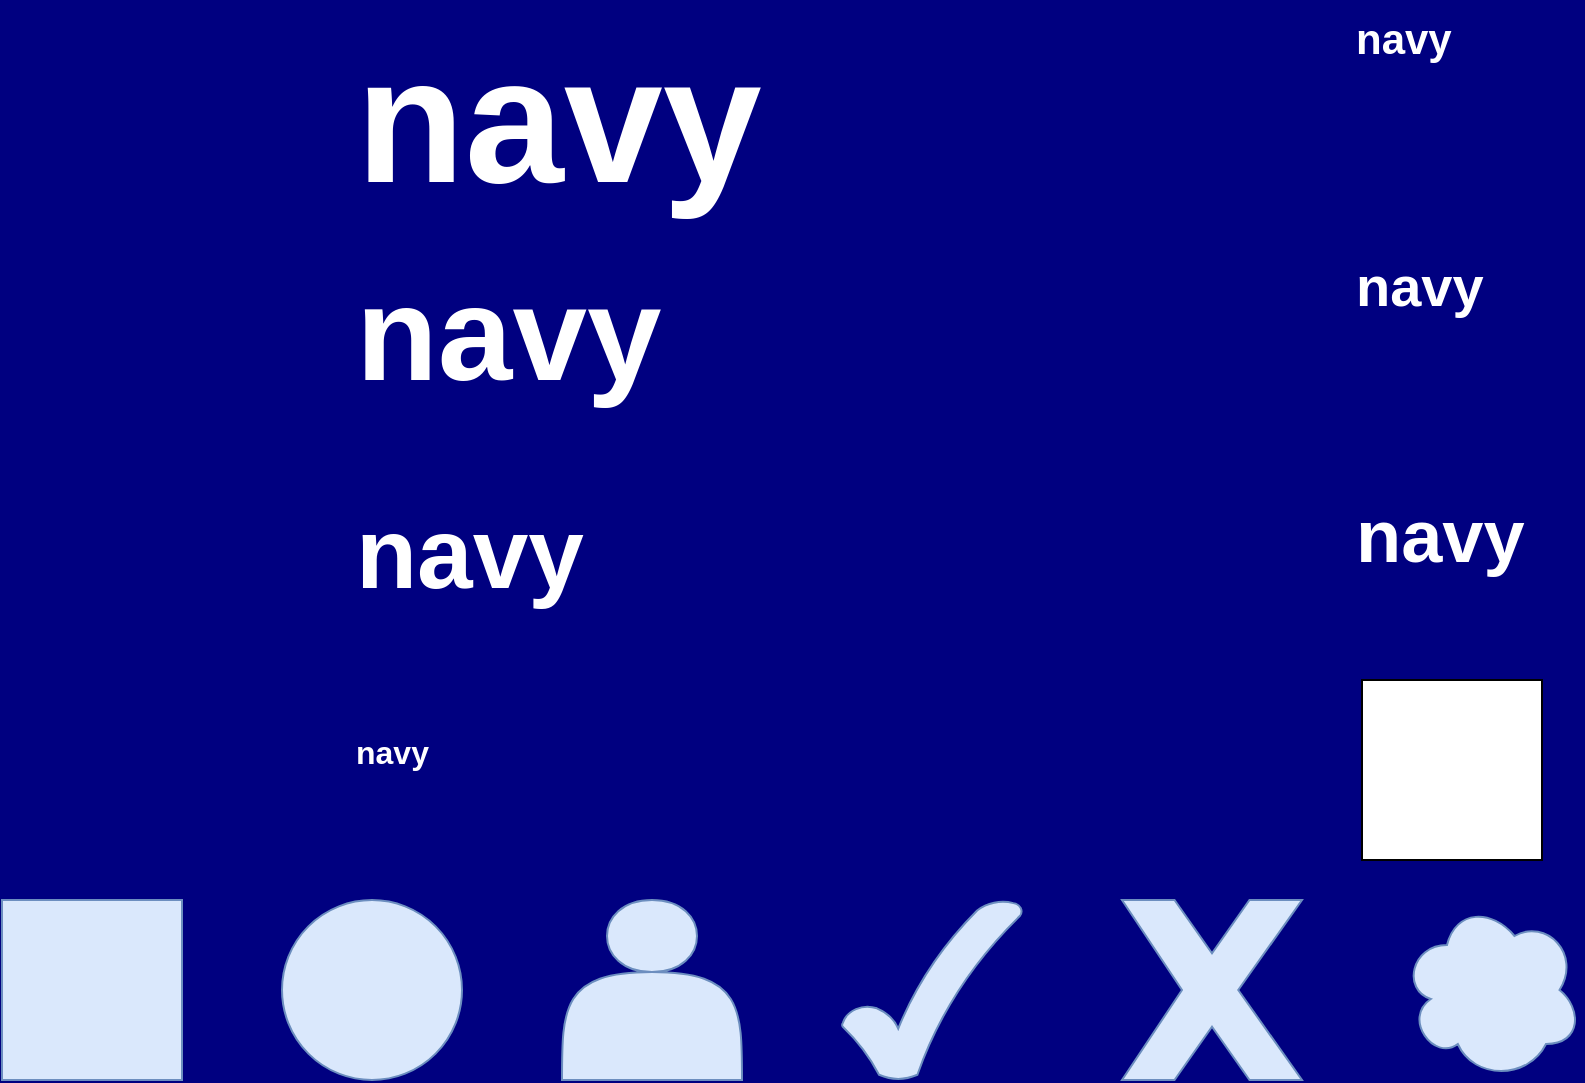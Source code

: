 <mxfile>
  <diagram id="89P" name="navy">
    <mxGraphModel dx="0" dy="0" background="#000080" grid="0" gridSize="10" guides="1" tooltips="1" connect="1" arrows="1" fold="1" page="1" pageScale="1" pageWidth="1169" pageHeight="827" math="0" shadow="0">
      <root>
        <mxCell id="page_root_89P" parent="89P"/>
        <mxCell id="node_root_89P" parent="page_root_89P"/>
        <mxCell id="89P-2" value="navy" style="whiteSpace=wrap;html=1;fontColor=#FFFFFF;text;fontSize=89;fontStyle=1;fillColor=none" vertex="1" parent="node_root_89P">
          <mxGeometry x="200" y="35" width="100" height="50" as="geometry"/>
        </mxCell>
        <mxCell id="89P-3" value="navy" style="whiteSpace=wrap;html=1;fontColor=#FFFFFF;text;fontSize=21;fontStyle=1;fillColor=none" vertex="1" parent="node_root_89P">
          <mxGeometry x="700" y="35" width="100" height="50" as="geometry"/>
        </mxCell>
        <mxCell id="89P-4" value="navy" style="whiteSpace=wrap;html=1;fontColor=#FFFFFF;text;fontSize=67;fontStyle=1;fillColor=none" vertex="1" parent="node_root_89P">
          <mxGeometry x="200" y="155" width="100" height="50" as="geometry"/>
        </mxCell>
        <mxCell id="89P-5" value="navy" style="whiteSpace=wrap;html=1;fontColor=#FFFFFF;text;fontSize=28;fontStyle=1;fillColor=none" vertex="1" parent="node_root_89P">
          <mxGeometry x="700" y="155" width="100" height="50" as="geometry"/>
        </mxCell>
        <mxCell id="89P-6" value="navy" style="whiteSpace=wrap;html=1;fontColor=#FFFFFF;text;fontSize=50;fontStyle=1;fillColor=none" vertex="1" parent="node_root_89P">
          <mxGeometry x="200" y="275" width="100" height="50" as="geometry"/>
        </mxCell>
        <mxCell id="89P-7" value="navy" style="whiteSpace=wrap;html=1;fontColor=#FFFFFF;text;fontSize=37;fontStyle=1;fillColor=none" vertex="1" parent="node_root_89P">
          <mxGeometry x="700" y="275" width="100" height="50" as="geometry"/>
        </mxCell>
        <mxCell id="89P-8" value="navy" style="whiteSpace=wrap;html=1;fontColor=#FFFFFF;text;fontSize=16;fontStyle=1;fillColor=none" vertex="1" parent="node_root_89P">
          <mxGeometry x="200" y="395" width="100" height="50" as="geometry"/>
        </mxCell>
        <mxCell id="89P-9" value="" style="whiteSpace=wrap;html=1;fillColor=#ffffff;strokeColor=#000000;fontColor=#000000" vertex="1" parent="node_root_89P">
          <mxGeometry x="705" y="375" width="90" height="90" as="geometry"/>
        </mxCell>
        <mxCell id="89P-11" value="" style="whiteSpace=wrap;html=1;fillColor=#dae8fc;strokeColor=#6c8ebf;fontColor=#333333" vertex="1" parent="node_root_89P">
          <mxGeometry x="25" y="485" width="90" height="90" as="geometry"/>
        </mxCell>
        <mxCell id="89P-12" value="" style="whiteSpace=wrap;html=1;fillColor=#dae8fc;strokeColor=#6c8ebf;fontColor=#333333;ellipse" vertex="1" parent="node_root_89P">
          <mxGeometry x="165" y="485" width="90" height="90" as="geometry"/>
        </mxCell>
        <mxCell id="89P-13" value="" style="whiteSpace=wrap;html=1;fillColor=#dae8fc;strokeColor=#6c8ebf;fontColor=#333333;shape=actor" vertex="1" parent="node_root_89P">
          <mxGeometry x="305" y="485" width="90" height="90" as="geometry"/>
        </mxCell>
        <mxCell id="89P-14" value="" style="whiteSpace=wrap;html=1;fillColor=#dae8fc;strokeColor=#6c8ebf;fontColor=#333333;verticalLabelPosition=bottom;verticalAlign=top;shape=mxgraph.basic.tick" vertex="1" parent="node_root_89P">
          <mxGeometry x="445" y="485" width="90" height="90" as="geometry"/>
        </mxCell>
        <mxCell id="89P-15" value="" style="whiteSpace=wrap;html=1;fillColor=#dae8fc;strokeColor=#6c8ebf;fontColor=#333333;verticalLabelPosition=bottom;verticalAlign=top;shape=mxgraph.basic.x" vertex="1" parent="node_root_89P">
          <mxGeometry x="585" y="485" width="90" height="90" as="geometry"/>
        </mxCell>
        <mxCell id="89P-16" value="" style="whiteSpace=wrap;html=1;fillColor=#dae8fc;strokeColor=#6c8ebf;fontColor=#333333;shape=cloud" vertex="1" parent="node_root_89P">
          <mxGeometry x="725" y="485" width="90" height="90" as="geometry"/>
        </mxCell>
      </root>
    </mxGraphModel>
  </diagram>
  <diagram id="mal" name="dark_blue">
    <mxGraphModel dx="0" dy="0" background="#00008B" grid="0" gridSize="10" guides="1" tooltips="1" connect="1" arrows="1" fold="1" page="1" pageScale="1" pageWidth="1169" pageHeight="827" math="0" shadow="0">
      <root>
        <mxCell id="page_root_mal" parent="mal"/>
        <mxCell id="node_root_mal" parent="page_root_mal"/>
        <mxCell id="mal-2" value="dark_blue" style="whiteSpace=wrap;html=1;fontColor=#FFFFFF;text;fontSize=89;fontStyle=1;fillColor=none" vertex="1" parent="node_root_mal">
          <mxGeometry x="200" y="35" width="100" height="50" as="geometry"/>
        </mxCell>
        <mxCell id="mal-3" value="dark_blue" style="whiteSpace=wrap;html=1;fontColor=#FFFFFF;text;fontSize=21;fontStyle=1;fillColor=none" vertex="1" parent="node_root_mal">
          <mxGeometry x="700" y="35" width="100" height="50" as="geometry"/>
        </mxCell>
        <mxCell id="mal-4" value="dark_blue" style="whiteSpace=wrap;html=1;fontColor=#FFFFFF;text;fontSize=67;fontStyle=1;fillColor=none" vertex="1" parent="node_root_mal">
          <mxGeometry x="200" y="155" width="100" height="50" as="geometry"/>
        </mxCell>
        <mxCell id="mal-5" value="dark_blue" style="whiteSpace=wrap;html=1;fontColor=#FFFFFF;text;fontSize=28;fontStyle=1;fillColor=none" vertex="1" parent="node_root_mal">
          <mxGeometry x="700" y="155" width="100" height="50" as="geometry"/>
        </mxCell>
        <mxCell id="mal-6" value="dark_blue" style="whiteSpace=wrap;html=1;fontColor=#FFFFFF;text;fontSize=50;fontStyle=1;fillColor=none" vertex="1" parent="node_root_mal">
          <mxGeometry x="200" y="275" width="100" height="50" as="geometry"/>
        </mxCell>
        <mxCell id="mal-7" value="dark_blue" style="whiteSpace=wrap;html=1;fontColor=#FFFFFF;text;fontSize=37;fontStyle=1;fillColor=none" vertex="1" parent="node_root_mal">
          <mxGeometry x="700" y="275" width="100" height="50" as="geometry"/>
        </mxCell>
        <mxCell id="mal-8" value="dark_blue" style="whiteSpace=wrap;html=1;fontColor=#FFFFFF;text;fontSize=16;fontStyle=1;fillColor=none" vertex="1" parent="node_root_mal">
          <mxGeometry x="200" y="395" width="100" height="50" as="geometry"/>
        </mxCell>
        <mxCell id="mal-9" value="" style="whiteSpace=wrap;html=1;fillColor=#ffffff;strokeColor=#000000;fontColor=#000000" vertex="1" parent="node_root_mal">
          <mxGeometry x="705" y="375" width="90" height="90" as="geometry"/>
        </mxCell>
        <mxCell id="mal-11" value="" style="whiteSpace=wrap;html=1;fillColor=#dae8fc;strokeColor=#6c8ebf;fontColor=#333333" vertex="1" parent="node_root_mal">
          <mxGeometry x="25" y="485" width="90" height="90" as="geometry"/>
        </mxCell>
        <mxCell id="mal-12" value="" style="whiteSpace=wrap;html=1;fillColor=#dae8fc;strokeColor=#6c8ebf;fontColor=#333333;ellipse" vertex="1" parent="node_root_mal">
          <mxGeometry x="165" y="485" width="90" height="90" as="geometry"/>
        </mxCell>
        <mxCell id="mal-13" value="" style="whiteSpace=wrap;html=1;fillColor=#dae8fc;strokeColor=#6c8ebf;fontColor=#333333;shape=actor" vertex="1" parent="node_root_mal">
          <mxGeometry x="305" y="485" width="90" height="90" as="geometry"/>
        </mxCell>
        <mxCell id="mal-14" value="" style="whiteSpace=wrap;html=1;fillColor=#dae8fc;strokeColor=#6c8ebf;fontColor=#333333;verticalLabelPosition=bottom;verticalAlign=top;shape=mxgraph.basic.tick" vertex="1" parent="node_root_mal">
          <mxGeometry x="445" y="485" width="90" height="90" as="geometry"/>
        </mxCell>
        <mxCell id="mal-15" value="" style="whiteSpace=wrap;html=1;fillColor=#dae8fc;strokeColor=#6c8ebf;fontColor=#333333;verticalLabelPosition=bottom;verticalAlign=top;shape=mxgraph.basic.x" vertex="1" parent="node_root_mal">
          <mxGeometry x="585" y="485" width="90" height="90" as="geometry"/>
        </mxCell>
        <mxCell id="mal-16" value="" style="whiteSpace=wrap;html=1;fillColor=#dae8fc;strokeColor=#6c8ebf;fontColor=#333333;shape=cloud" vertex="1" parent="node_root_mal">
          <mxGeometry x="725" y="485" width="90" height="90" as="geometry"/>
        </mxCell>
      </root>
    </mxGraphModel>
  </diagram>
  <diagram id="87w" name="medium_blue">
    <mxGraphModel dx="0" dy="0" background="#0000CD" grid="0" gridSize="10" guides="1" tooltips="1" connect="1" arrows="1" fold="1" page="1" pageScale="1" pageWidth="1169" pageHeight="827" math="0" shadow="0">
      <root>
        <mxCell id="page_root_87w" parent="87w"/>
        <mxCell id="node_root_87w" parent="page_root_87w"/>
        <mxCell id="87w-2" value="medium_blue" style="whiteSpace=wrap;html=1;fontColor=#FFFFFF;text;fontSize=89;fontStyle=1;fillColor=none" vertex="1" parent="node_root_87w">
          <mxGeometry x="200" y="35" width="100" height="50" as="geometry"/>
        </mxCell>
        <mxCell id="87w-3" value="medium_blue" style="whiteSpace=wrap;html=1;fontColor=#FFFFFF;text;fontSize=21;fontStyle=1;fillColor=none" vertex="1" parent="node_root_87w">
          <mxGeometry x="700" y="35" width="100" height="50" as="geometry"/>
        </mxCell>
        <mxCell id="87w-4" value="medium_blue" style="whiteSpace=wrap;html=1;fontColor=#FFFFFF;text;fontSize=67;fontStyle=1;fillColor=none" vertex="1" parent="node_root_87w">
          <mxGeometry x="200" y="155" width="100" height="50" as="geometry"/>
        </mxCell>
        <mxCell id="87w-5" value="medium_blue" style="whiteSpace=wrap;html=1;fontColor=#FFFFFF;text;fontSize=28;fontStyle=1;fillColor=none" vertex="1" parent="node_root_87w">
          <mxGeometry x="700" y="155" width="100" height="50" as="geometry"/>
        </mxCell>
        <mxCell id="87w-6" value="medium_blue" style="whiteSpace=wrap;html=1;fontColor=#FFFFFF;text;fontSize=50;fontStyle=1;fillColor=none" vertex="1" parent="node_root_87w">
          <mxGeometry x="200" y="275" width="100" height="50" as="geometry"/>
        </mxCell>
        <mxCell id="87w-7" value="medium_blue" style="whiteSpace=wrap;html=1;fontColor=#FFFFFF;text;fontSize=37;fontStyle=1;fillColor=none" vertex="1" parent="node_root_87w">
          <mxGeometry x="700" y="275" width="100" height="50" as="geometry"/>
        </mxCell>
        <mxCell id="87w-8" value="medium_blue" style="whiteSpace=wrap;html=1;fontColor=#FFFFFF;text;fontSize=16;fontStyle=1;fillColor=none" vertex="1" parent="node_root_87w">
          <mxGeometry x="200" y="395" width="100" height="50" as="geometry"/>
        </mxCell>
        <mxCell id="87w-9" value="" style="whiteSpace=wrap;html=1;fillColor=#ffffff;strokeColor=#000000;fontColor=#000000" vertex="1" parent="node_root_87w">
          <mxGeometry x="705" y="375" width="90" height="90" as="geometry"/>
        </mxCell>
        <mxCell id="87w-11" value="" style="whiteSpace=wrap;html=1;fillColor=#dae8fc;strokeColor=#6c8ebf;fontColor=#333333" vertex="1" parent="node_root_87w">
          <mxGeometry x="25" y="485" width="90" height="90" as="geometry"/>
        </mxCell>
        <mxCell id="87w-12" value="" style="whiteSpace=wrap;html=1;fillColor=#dae8fc;strokeColor=#6c8ebf;fontColor=#333333;ellipse" vertex="1" parent="node_root_87w">
          <mxGeometry x="165" y="485" width="90" height="90" as="geometry"/>
        </mxCell>
        <mxCell id="87w-13" value="" style="whiteSpace=wrap;html=1;fillColor=#dae8fc;strokeColor=#6c8ebf;fontColor=#333333;shape=actor" vertex="1" parent="node_root_87w">
          <mxGeometry x="305" y="485" width="90" height="90" as="geometry"/>
        </mxCell>
        <mxCell id="87w-14" value="" style="whiteSpace=wrap;html=1;fillColor=#dae8fc;strokeColor=#6c8ebf;fontColor=#333333;verticalLabelPosition=bottom;verticalAlign=top;shape=mxgraph.basic.tick" vertex="1" parent="node_root_87w">
          <mxGeometry x="445" y="485" width="90" height="90" as="geometry"/>
        </mxCell>
        <mxCell id="87w-15" value="" style="whiteSpace=wrap;html=1;fillColor=#dae8fc;strokeColor=#6c8ebf;fontColor=#333333;verticalLabelPosition=bottom;verticalAlign=top;shape=mxgraph.basic.x" vertex="1" parent="node_root_87w">
          <mxGeometry x="585" y="485" width="90" height="90" as="geometry"/>
        </mxCell>
        <mxCell id="87w-16" value="" style="whiteSpace=wrap;html=1;fillColor=#dae8fc;strokeColor=#6c8ebf;fontColor=#333333;shape=cloud" vertex="1" parent="node_root_87w">
          <mxGeometry x="725" y="485" width="90" height="90" as="geometry"/>
        </mxCell>
      </root>
    </mxGraphModel>
  </diagram>
  <diagram id="btx" name="blue">
    <mxGraphModel dx="0" dy="0" background="#0000FF" grid="0" gridSize="10" guides="1" tooltips="1" connect="1" arrows="1" fold="1" page="1" pageScale="1" pageWidth="1169" pageHeight="827" math="0" shadow="0">
      <root>
        <mxCell id="page_root_btx" parent="btx"/>
        <mxCell id="node_root_btx" parent="page_root_btx"/>
        <mxCell id="btx-2" value="blue" style="whiteSpace=wrap;html=1;fontColor=#FFFFFF;text;fontSize=89;fontStyle=1;fillColor=none" vertex="1" parent="node_root_btx">
          <mxGeometry x="200" y="35" width="100" height="50" as="geometry"/>
        </mxCell>
        <mxCell id="btx-3" value="blue" style="whiteSpace=wrap;html=1;fontColor=#FFFFFF;text;fontSize=21;fontStyle=1;fillColor=none" vertex="1" parent="node_root_btx">
          <mxGeometry x="700" y="35" width="100" height="50" as="geometry"/>
        </mxCell>
        <mxCell id="btx-4" value="blue" style="whiteSpace=wrap;html=1;fontColor=#FFFFFF;text;fontSize=67;fontStyle=1;fillColor=none" vertex="1" parent="node_root_btx">
          <mxGeometry x="200" y="155" width="100" height="50" as="geometry"/>
        </mxCell>
        <mxCell id="btx-5" value="blue" style="whiteSpace=wrap;html=1;fontColor=#FFFFFF;text;fontSize=28;fontStyle=1;fillColor=none" vertex="1" parent="node_root_btx">
          <mxGeometry x="700" y="155" width="100" height="50" as="geometry"/>
        </mxCell>
        <mxCell id="btx-6" value="blue" style="whiteSpace=wrap;html=1;fontColor=#FFFFFF;text;fontSize=50;fontStyle=1;fillColor=none" vertex="1" parent="node_root_btx">
          <mxGeometry x="200" y="275" width="100" height="50" as="geometry"/>
        </mxCell>
        <mxCell id="btx-7" value="blue" style="whiteSpace=wrap;html=1;fontColor=#FFFFFF;text;fontSize=37;fontStyle=1;fillColor=none" vertex="1" parent="node_root_btx">
          <mxGeometry x="700" y="275" width="100" height="50" as="geometry"/>
        </mxCell>
        <mxCell id="btx-8" value="blue" style="whiteSpace=wrap;html=1;fontColor=#FFFFFF;text;fontSize=16;fontStyle=1;fillColor=none" vertex="1" parent="node_root_btx">
          <mxGeometry x="200" y="395" width="100" height="50" as="geometry"/>
        </mxCell>
        <mxCell id="btx-9" value="" style="whiteSpace=wrap;html=1;fillColor=#ffffff;strokeColor=#000000;fontColor=#000000" vertex="1" parent="node_root_btx">
          <mxGeometry x="705" y="375" width="90" height="90" as="geometry"/>
        </mxCell>
        <mxCell id="btx-11" value="" style="whiteSpace=wrap;html=1;fillColor=#dae8fc;strokeColor=#6c8ebf;fontColor=#333333" vertex="1" parent="node_root_btx">
          <mxGeometry x="25" y="485" width="90" height="90" as="geometry"/>
        </mxCell>
        <mxCell id="btx-12" value="" style="whiteSpace=wrap;html=1;fillColor=#dae8fc;strokeColor=#6c8ebf;fontColor=#333333;ellipse" vertex="1" parent="node_root_btx">
          <mxGeometry x="165" y="485" width="90" height="90" as="geometry"/>
        </mxCell>
        <mxCell id="btx-13" value="" style="whiteSpace=wrap;html=1;fillColor=#dae8fc;strokeColor=#6c8ebf;fontColor=#333333;shape=actor" vertex="1" parent="node_root_btx">
          <mxGeometry x="305" y="485" width="90" height="90" as="geometry"/>
        </mxCell>
        <mxCell id="btx-14" value="" style="whiteSpace=wrap;html=1;fillColor=#dae8fc;strokeColor=#6c8ebf;fontColor=#333333;verticalLabelPosition=bottom;verticalAlign=top;shape=mxgraph.basic.tick" vertex="1" parent="node_root_btx">
          <mxGeometry x="445" y="485" width="90" height="90" as="geometry"/>
        </mxCell>
        <mxCell id="btx-15" value="" style="whiteSpace=wrap;html=1;fillColor=#dae8fc;strokeColor=#6c8ebf;fontColor=#333333;verticalLabelPosition=bottom;verticalAlign=top;shape=mxgraph.basic.x" vertex="1" parent="node_root_btx">
          <mxGeometry x="585" y="485" width="90" height="90" as="geometry"/>
        </mxCell>
        <mxCell id="btx-16" value="" style="whiteSpace=wrap;html=1;fillColor=#dae8fc;strokeColor=#6c8ebf;fontColor=#333333;shape=cloud" vertex="1" parent="node_root_btx">
          <mxGeometry x="725" y="485" width="90" height="90" as="geometry"/>
        </mxCell>
      </root>
    </mxGraphModel>
  </diagram>
  <diagram id="sQt" name="dark_green">
    <mxGraphModel dx="0" dy="0" background="#006400" grid="0" gridSize="10" guides="1" tooltips="1" connect="1" arrows="1" fold="1" page="1" pageScale="1" pageWidth="1169" pageHeight="827" math="0" shadow="0">
      <root>
        <mxCell id="page_root_sQt" parent="sQt"/>
        <mxCell id="node_root_sQt" parent="page_root_sQt"/>
        <mxCell id="sQt-2" value="dark_green" style="whiteSpace=wrap;html=1;fontColor=#FFFFFF;text;fontSize=89;fontStyle=1;fillColor=none" vertex="1" parent="node_root_sQt">
          <mxGeometry x="200" y="35" width="100" height="50" as="geometry"/>
        </mxCell>
        <mxCell id="sQt-3" value="dark_green" style="whiteSpace=wrap;html=1;fontColor=#FFFFFF;text;fontSize=21;fontStyle=1;fillColor=none" vertex="1" parent="node_root_sQt">
          <mxGeometry x="700" y="35" width="100" height="50" as="geometry"/>
        </mxCell>
        <mxCell id="sQt-4" value="dark_green" style="whiteSpace=wrap;html=1;fontColor=#FFFFFF;text;fontSize=67;fontStyle=1;fillColor=none" vertex="1" parent="node_root_sQt">
          <mxGeometry x="200" y="155" width="100" height="50" as="geometry"/>
        </mxCell>
        <mxCell id="sQt-5" value="dark_green" style="whiteSpace=wrap;html=1;fontColor=#FFFFFF;text;fontSize=28;fontStyle=1;fillColor=none" vertex="1" parent="node_root_sQt">
          <mxGeometry x="700" y="155" width="100" height="50" as="geometry"/>
        </mxCell>
        <mxCell id="sQt-6" value="dark_green" style="whiteSpace=wrap;html=1;fontColor=#FFFFFF;text;fontSize=50;fontStyle=1;fillColor=none" vertex="1" parent="node_root_sQt">
          <mxGeometry x="200" y="275" width="100" height="50" as="geometry"/>
        </mxCell>
        <mxCell id="sQt-7" value="dark_green" style="whiteSpace=wrap;html=1;fontColor=#FFFFFF;text;fontSize=37;fontStyle=1;fillColor=none" vertex="1" parent="node_root_sQt">
          <mxGeometry x="700" y="275" width="100" height="50" as="geometry"/>
        </mxCell>
        <mxCell id="sQt-8" value="dark_green" style="whiteSpace=wrap;html=1;fontColor=#FFFFFF;text;fontSize=16;fontStyle=1;fillColor=none" vertex="1" parent="node_root_sQt">
          <mxGeometry x="200" y="395" width="100" height="50" as="geometry"/>
        </mxCell>
        <mxCell id="sQt-9" value="" style="whiteSpace=wrap;html=1;fillColor=#ffffff;strokeColor=#000000;fontColor=#000000" vertex="1" parent="node_root_sQt">
          <mxGeometry x="705" y="375" width="90" height="90" as="geometry"/>
        </mxCell>
        <mxCell id="sQt-11" value="" style="whiteSpace=wrap;html=1;fillColor=#dae8fc;strokeColor=#6c8ebf;fontColor=#333333" vertex="1" parent="node_root_sQt">
          <mxGeometry x="25" y="485" width="90" height="90" as="geometry"/>
        </mxCell>
        <mxCell id="sQt-12" value="" style="whiteSpace=wrap;html=1;fillColor=#dae8fc;strokeColor=#6c8ebf;fontColor=#333333;ellipse" vertex="1" parent="node_root_sQt">
          <mxGeometry x="165" y="485" width="90" height="90" as="geometry"/>
        </mxCell>
        <mxCell id="sQt-13" value="" style="whiteSpace=wrap;html=1;fillColor=#dae8fc;strokeColor=#6c8ebf;fontColor=#333333;shape=actor" vertex="1" parent="node_root_sQt">
          <mxGeometry x="305" y="485" width="90" height="90" as="geometry"/>
        </mxCell>
        <mxCell id="sQt-14" value="" style="whiteSpace=wrap;html=1;fillColor=#dae8fc;strokeColor=#6c8ebf;fontColor=#333333;verticalLabelPosition=bottom;verticalAlign=top;shape=mxgraph.basic.tick" vertex="1" parent="node_root_sQt">
          <mxGeometry x="445" y="485" width="90" height="90" as="geometry"/>
        </mxCell>
        <mxCell id="sQt-15" value="" style="whiteSpace=wrap;html=1;fillColor=#dae8fc;strokeColor=#6c8ebf;fontColor=#333333;verticalLabelPosition=bottom;verticalAlign=top;shape=mxgraph.basic.x" vertex="1" parent="node_root_sQt">
          <mxGeometry x="585" y="485" width="90" height="90" as="geometry"/>
        </mxCell>
        <mxCell id="sQt-16" value="" style="whiteSpace=wrap;html=1;fillColor=#dae8fc;strokeColor=#6c8ebf;fontColor=#333333;shape=cloud" vertex="1" parent="node_root_sQt">
          <mxGeometry x="725" y="485" width="90" height="90" as="geometry"/>
        </mxCell>
      </root>
    </mxGraphModel>
  </diagram>
  <diagram id="tmv" name="green">
    <mxGraphModel dx="0" dy="0" background="#008000" grid="0" gridSize="10" guides="1" tooltips="1" connect="1" arrows="1" fold="1" page="1" pageScale="1" pageWidth="1169" pageHeight="827" math="0" shadow="0">
      <root>
        <mxCell id="page_root_tmv" parent="tmv"/>
        <mxCell id="node_root_tmv" parent="page_root_tmv"/>
        <mxCell id="tmv-2" value="green" style="whiteSpace=wrap;html=1;fontColor=#FFFFFF;text;fontSize=89;fontStyle=1;fillColor=none" vertex="1" parent="node_root_tmv">
          <mxGeometry x="200" y="35" width="100" height="50" as="geometry"/>
        </mxCell>
        <mxCell id="tmv-3" value="green" style="whiteSpace=wrap;html=1;fontColor=#FFFFFF;text;fontSize=21;fontStyle=1;fillColor=none" vertex="1" parent="node_root_tmv">
          <mxGeometry x="700" y="35" width="100" height="50" as="geometry"/>
        </mxCell>
        <mxCell id="tmv-4" value="green" style="whiteSpace=wrap;html=1;fontColor=#FFFFFF;text;fontSize=67;fontStyle=1;fillColor=none" vertex="1" parent="node_root_tmv">
          <mxGeometry x="200" y="155" width="100" height="50" as="geometry"/>
        </mxCell>
        <mxCell id="tmv-5" value="green" style="whiteSpace=wrap;html=1;fontColor=#FFFFFF;text;fontSize=28;fontStyle=1;fillColor=none" vertex="1" parent="node_root_tmv">
          <mxGeometry x="700" y="155" width="100" height="50" as="geometry"/>
        </mxCell>
        <mxCell id="tmv-6" value="green" style="whiteSpace=wrap;html=1;fontColor=#FFFFFF;text;fontSize=50;fontStyle=1;fillColor=none" vertex="1" parent="node_root_tmv">
          <mxGeometry x="200" y="275" width="100" height="50" as="geometry"/>
        </mxCell>
        <mxCell id="tmv-7" value="green" style="whiteSpace=wrap;html=1;fontColor=#FFFFFF;text;fontSize=37;fontStyle=1;fillColor=none" vertex="1" parent="node_root_tmv">
          <mxGeometry x="700" y="275" width="100" height="50" as="geometry"/>
        </mxCell>
        <mxCell id="tmv-8" value="green" style="whiteSpace=wrap;html=1;fontColor=#FFFFFF;text;fontSize=16;fontStyle=1;fillColor=none" vertex="1" parent="node_root_tmv">
          <mxGeometry x="200" y="395" width="100" height="50" as="geometry"/>
        </mxCell>
        <mxCell id="tmv-9" value="" style="whiteSpace=wrap;html=1;fillColor=#ffffff;strokeColor=#000000;fontColor=#000000" vertex="1" parent="node_root_tmv">
          <mxGeometry x="705" y="375" width="90" height="90" as="geometry"/>
        </mxCell>
        <mxCell id="tmv-11" value="" style="whiteSpace=wrap;html=1;fillColor=#dae8fc;strokeColor=#6c8ebf;fontColor=#333333" vertex="1" parent="node_root_tmv">
          <mxGeometry x="25" y="485" width="90" height="90" as="geometry"/>
        </mxCell>
        <mxCell id="tmv-12" value="" style="whiteSpace=wrap;html=1;fillColor=#dae8fc;strokeColor=#6c8ebf;fontColor=#333333;ellipse" vertex="1" parent="node_root_tmv">
          <mxGeometry x="165" y="485" width="90" height="90" as="geometry"/>
        </mxCell>
        <mxCell id="tmv-13" value="" style="whiteSpace=wrap;html=1;fillColor=#dae8fc;strokeColor=#6c8ebf;fontColor=#333333;shape=actor" vertex="1" parent="node_root_tmv">
          <mxGeometry x="305" y="485" width="90" height="90" as="geometry"/>
        </mxCell>
        <mxCell id="tmv-14" value="" style="whiteSpace=wrap;html=1;fillColor=#dae8fc;strokeColor=#6c8ebf;fontColor=#333333;verticalLabelPosition=bottom;verticalAlign=top;shape=mxgraph.basic.tick" vertex="1" parent="node_root_tmv">
          <mxGeometry x="445" y="485" width="90" height="90" as="geometry"/>
        </mxCell>
        <mxCell id="tmv-15" value="" style="whiteSpace=wrap;html=1;fillColor=#dae8fc;strokeColor=#6c8ebf;fontColor=#333333;verticalLabelPosition=bottom;verticalAlign=top;shape=mxgraph.basic.x" vertex="1" parent="node_root_tmv">
          <mxGeometry x="585" y="485" width="90" height="90" as="geometry"/>
        </mxCell>
        <mxCell id="tmv-16" value="" style="whiteSpace=wrap;html=1;fillColor=#dae8fc;strokeColor=#6c8ebf;fontColor=#333333;shape=cloud" vertex="1" parent="node_root_tmv">
          <mxGeometry x="725" y="485" width="90" height="90" as="geometry"/>
        </mxCell>
      </root>
    </mxGraphModel>
  </diagram>
  <diagram id="HR5" name="teal">
    <mxGraphModel dx="0" dy="0" background="#008080" grid="0" gridSize="10" guides="1" tooltips="1" connect="1" arrows="1" fold="1" page="1" pageScale="1" pageWidth="1169" pageHeight="827" math="0" shadow="0">
      <root>
        <mxCell id="page_root_HR5" parent="HR5"/>
        <mxCell id="node_root_HR5" parent="page_root_HR5"/>
        <mxCell id="HR5-2" value="teal" style="whiteSpace=wrap;html=1;fontColor=#FFFFFF;text;fontSize=89;fontStyle=1;fillColor=none" vertex="1" parent="node_root_HR5">
          <mxGeometry x="200" y="35" width="100" height="50" as="geometry"/>
        </mxCell>
        <mxCell id="HR5-3" value="teal" style="whiteSpace=wrap;html=1;fontColor=#FFFFFF;text;fontSize=21;fontStyle=1;fillColor=none" vertex="1" parent="node_root_HR5">
          <mxGeometry x="700" y="35" width="100" height="50" as="geometry"/>
        </mxCell>
        <mxCell id="HR5-4" value="teal" style="whiteSpace=wrap;html=1;fontColor=#FFFFFF;text;fontSize=67;fontStyle=1;fillColor=none" vertex="1" parent="node_root_HR5">
          <mxGeometry x="200" y="155" width="100" height="50" as="geometry"/>
        </mxCell>
        <mxCell id="HR5-5" value="teal" style="whiteSpace=wrap;html=1;fontColor=#FFFFFF;text;fontSize=28;fontStyle=1;fillColor=none" vertex="1" parent="node_root_HR5">
          <mxGeometry x="700" y="155" width="100" height="50" as="geometry"/>
        </mxCell>
        <mxCell id="HR5-6" value="teal" style="whiteSpace=wrap;html=1;fontColor=#FFFFFF;text;fontSize=50;fontStyle=1;fillColor=none" vertex="1" parent="node_root_HR5">
          <mxGeometry x="200" y="275" width="100" height="50" as="geometry"/>
        </mxCell>
        <mxCell id="HR5-7" value="teal" style="whiteSpace=wrap;html=1;fontColor=#FFFFFF;text;fontSize=37;fontStyle=1;fillColor=none" vertex="1" parent="node_root_HR5">
          <mxGeometry x="700" y="275" width="100" height="50" as="geometry"/>
        </mxCell>
        <mxCell id="HR5-8" value="teal" style="whiteSpace=wrap;html=1;fontColor=#FFFFFF;text;fontSize=16;fontStyle=1;fillColor=none" vertex="1" parent="node_root_HR5">
          <mxGeometry x="200" y="395" width="100" height="50" as="geometry"/>
        </mxCell>
        <mxCell id="HR5-9" value="" style="whiteSpace=wrap;html=1;fillColor=#ffffff;strokeColor=#000000;fontColor=#000000" vertex="1" parent="node_root_HR5">
          <mxGeometry x="705" y="375" width="90" height="90" as="geometry"/>
        </mxCell>
        <mxCell id="HR5-11" value="" style="whiteSpace=wrap;html=1;fillColor=#dae8fc;strokeColor=#6c8ebf;fontColor=#333333" vertex="1" parent="node_root_HR5">
          <mxGeometry x="25" y="485" width="90" height="90" as="geometry"/>
        </mxCell>
        <mxCell id="HR5-12" value="" style="whiteSpace=wrap;html=1;fillColor=#dae8fc;strokeColor=#6c8ebf;fontColor=#333333;ellipse" vertex="1" parent="node_root_HR5">
          <mxGeometry x="165" y="485" width="90" height="90" as="geometry"/>
        </mxCell>
        <mxCell id="HR5-13" value="" style="whiteSpace=wrap;html=1;fillColor=#dae8fc;strokeColor=#6c8ebf;fontColor=#333333;shape=actor" vertex="1" parent="node_root_HR5">
          <mxGeometry x="305" y="485" width="90" height="90" as="geometry"/>
        </mxCell>
        <mxCell id="HR5-14" value="" style="whiteSpace=wrap;html=1;fillColor=#dae8fc;strokeColor=#6c8ebf;fontColor=#333333;verticalLabelPosition=bottom;verticalAlign=top;shape=mxgraph.basic.tick" vertex="1" parent="node_root_HR5">
          <mxGeometry x="445" y="485" width="90" height="90" as="geometry"/>
        </mxCell>
        <mxCell id="HR5-15" value="" style="whiteSpace=wrap;html=1;fillColor=#dae8fc;strokeColor=#6c8ebf;fontColor=#333333;verticalLabelPosition=bottom;verticalAlign=top;shape=mxgraph.basic.x" vertex="1" parent="node_root_HR5">
          <mxGeometry x="585" y="485" width="90" height="90" as="geometry"/>
        </mxCell>
        <mxCell id="HR5-16" value="" style="whiteSpace=wrap;html=1;fillColor=#dae8fc;strokeColor=#6c8ebf;fontColor=#333333;shape=cloud" vertex="1" parent="node_root_HR5">
          <mxGeometry x="725" y="485" width="90" height="90" as="geometry"/>
        </mxCell>
      </root>
    </mxGraphModel>
  </diagram>
  <diagram id="uts" name="dark_cyan">
    <mxGraphModel dx="0" dy="0" background="#008B8B" grid="0" gridSize="10" guides="1" tooltips="1" connect="1" arrows="1" fold="1" page="1" pageScale="1" pageWidth="1169" pageHeight="827" math="0" shadow="0">
      <root>
        <mxCell id="page_root_uts" parent="uts"/>
        <mxCell id="node_root_uts" parent="page_root_uts"/>
        <mxCell id="uts-2" value="dark_cyan" style="whiteSpace=wrap;html=1;fontColor=#FFFFFF;text;fontSize=89;fontStyle=1;fillColor=none" vertex="1" parent="node_root_uts">
          <mxGeometry x="200" y="35" width="100" height="50" as="geometry"/>
        </mxCell>
        <mxCell id="uts-3" value="dark_cyan" style="whiteSpace=wrap;html=1;fontColor=#FFFFFF;text;fontSize=21;fontStyle=1;fillColor=none" vertex="1" parent="node_root_uts">
          <mxGeometry x="700" y="35" width="100" height="50" as="geometry"/>
        </mxCell>
        <mxCell id="uts-4" value="dark_cyan" style="whiteSpace=wrap;html=1;fontColor=#FFFFFF;text;fontSize=67;fontStyle=1;fillColor=none" vertex="1" parent="node_root_uts">
          <mxGeometry x="200" y="155" width="100" height="50" as="geometry"/>
        </mxCell>
        <mxCell id="uts-5" value="dark_cyan" style="whiteSpace=wrap;html=1;fontColor=#FFFFFF;text;fontSize=28;fontStyle=1;fillColor=none" vertex="1" parent="node_root_uts">
          <mxGeometry x="700" y="155" width="100" height="50" as="geometry"/>
        </mxCell>
        <mxCell id="uts-6" value="dark_cyan" style="whiteSpace=wrap;html=1;fontColor=#FFFFFF;text;fontSize=50;fontStyle=1;fillColor=none" vertex="1" parent="node_root_uts">
          <mxGeometry x="200" y="275" width="100" height="50" as="geometry"/>
        </mxCell>
        <mxCell id="uts-7" value="dark_cyan" style="whiteSpace=wrap;html=1;fontColor=#FFFFFF;text;fontSize=37;fontStyle=1;fillColor=none" vertex="1" parent="node_root_uts">
          <mxGeometry x="700" y="275" width="100" height="50" as="geometry"/>
        </mxCell>
        <mxCell id="uts-8" value="dark_cyan" style="whiteSpace=wrap;html=1;fontColor=#FFFFFF;text;fontSize=16;fontStyle=1;fillColor=none" vertex="1" parent="node_root_uts">
          <mxGeometry x="200" y="395" width="100" height="50" as="geometry"/>
        </mxCell>
        <mxCell id="uts-9" value="" style="whiteSpace=wrap;html=1;fillColor=#ffffff;strokeColor=#000000;fontColor=#000000" vertex="1" parent="node_root_uts">
          <mxGeometry x="705" y="375" width="90" height="90" as="geometry"/>
        </mxCell>
        <mxCell id="uts-11" value="" style="whiteSpace=wrap;html=1;fillColor=#dae8fc;strokeColor=#6c8ebf;fontColor=#333333" vertex="1" parent="node_root_uts">
          <mxGeometry x="25" y="485" width="90" height="90" as="geometry"/>
        </mxCell>
        <mxCell id="uts-12" value="" style="whiteSpace=wrap;html=1;fillColor=#dae8fc;strokeColor=#6c8ebf;fontColor=#333333;ellipse" vertex="1" parent="node_root_uts">
          <mxGeometry x="165" y="485" width="90" height="90" as="geometry"/>
        </mxCell>
        <mxCell id="uts-13" value="" style="whiteSpace=wrap;html=1;fillColor=#dae8fc;strokeColor=#6c8ebf;fontColor=#333333;shape=actor" vertex="1" parent="node_root_uts">
          <mxGeometry x="305" y="485" width="90" height="90" as="geometry"/>
        </mxCell>
        <mxCell id="uts-14" value="" style="whiteSpace=wrap;html=1;fillColor=#dae8fc;strokeColor=#6c8ebf;fontColor=#333333;verticalLabelPosition=bottom;verticalAlign=top;shape=mxgraph.basic.tick" vertex="1" parent="node_root_uts">
          <mxGeometry x="445" y="485" width="90" height="90" as="geometry"/>
        </mxCell>
        <mxCell id="uts-15" value="" style="whiteSpace=wrap;html=1;fillColor=#dae8fc;strokeColor=#6c8ebf;fontColor=#333333;verticalLabelPosition=bottom;verticalAlign=top;shape=mxgraph.basic.x" vertex="1" parent="node_root_uts">
          <mxGeometry x="585" y="485" width="90" height="90" as="geometry"/>
        </mxCell>
        <mxCell id="uts-16" value="" style="whiteSpace=wrap;html=1;fillColor=#dae8fc;strokeColor=#6c8ebf;fontColor=#333333;shape=cloud" vertex="1" parent="node_root_uts">
          <mxGeometry x="725" y="485" width="90" height="90" as="geometry"/>
        </mxCell>
      </root>
    </mxGraphModel>
  </diagram>
  <diagram id="XvC" name="deep_sky_blue">
    <mxGraphModel dx="0" dy="0" background="#00BFFF" grid="0" gridSize="10" guides="1" tooltips="1" connect="1" arrows="1" fold="1" page="1" pageScale="1" pageWidth="1169" pageHeight="827" math="0" shadow="0">
      <root>
        <mxCell id="page_root_XvC" parent="XvC"/>
        <mxCell id="node_root_XvC" parent="page_root_XvC"/>
        <mxCell id="XvC-2" value="deep_sky_blue" style="whiteSpace=wrap;html=1;fontColor=#FFFFFF;text;fontSize=89;fontStyle=1;fillColor=none" vertex="1" parent="node_root_XvC">
          <mxGeometry x="200" y="35" width="100" height="50" as="geometry"/>
        </mxCell>
        <mxCell id="XvC-3" value="deep_sky_blue" style="whiteSpace=wrap;html=1;fontColor=#FFFFFF;text;fontSize=21;fontStyle=1;fillColor=none" vertex="1" parent="node_root_XvC">
          <mxGeometry x="700" y="35" width="100" height="50" as="geometry"/>
        </mxCell>
        <mxCell id="XvC-4" value="deep_sky_blue" style="whiteSpace=wrap;html=1;fontColor=#FFFFFF;text;fontSize=67;fontStyle=1;fillColor=none" vertex="1" parent="node_root_XvC">
          <mxGeometry x="200" y="155" width="100" height="50" as="geometry"/>
        </mxCell>
        <mxCell id="XvC-5" value="deep_sky_blue" style="whiteSpace=wrap;html=1;fontColor=#FFFFFF;text;fontSize=28;fontStyle=1;fillColor=none" vertex="1" parent="node_root_XvC">
          <mxGeometry x="700" y="155" width="100" height="50" as="geometry"/>
        </mxCell>
        <mxCell id="XvC-6" value="deep_sky_blue" style="whiteSpace=wrap;html=1;fontColor=#FFFFFF;text;fontSize=50;fontStyle=1;fillColor=none" vertex="1" parent="node_root_XvC">
          <mxGeometry x="200" y="275" width="100" height="50" as="geometry"/>
        </mxCell>
        <mxCell id="XvC-7" value="deep_sky_blue" style="whiteSpace=wrap;html=1;fontColor=#FFFFFF;text;fontSize=37;fontStyle=1;fillColor=none" vertex="1" parent="node_root_XvC">
          <mxGeometry x="700" y="275" width="100" height="50" as="geometry"/>
        </mxCell>
        <mxCell id="XvC-8" value="deep_sky_blue" style="whiteSpace=wrap;html=1;fontColor=#FFFFFF;text;fontSize=16;fontStyle=1;fillColor=none" vertex="1" parent="node_root_XvC">
          <mxGeometry x="200" y="395" width="100" height="50" as="geometry"/>
        </mxCell>
        <mxCell id="XvC-9" value="" style="whiteSpace=wrap;html=1;fillColor=#ffffff;strokeColor=#000000;fontColor=#000000" vertex="1" parent="node_root_XvC">
          <mxGeometry x="705" y="375" width="90" height="90" as="geometry"/>
        </mxCell>
        <mxCell id="XvC-11" value="" style="whiteSpace=wrap;html=1;fillColor=#dae8fc;strokeColor=#6c8ebf;fontColor=#333333" vertex="1" parent="node_root_XvC">
          <mxGeometry x="25" y="485" width="90" height="90" as="geometry"/>
        </mxCell>
        <mxCell id="XvC-12" value="" style="whiteSpace=wrap;html=1;fillColor=#dae8fc;strokeColor=#6c8ebf;fontColor=#333333;ellipse" vertex="1" parent="node_root_XvC">
          <mxGeometry x="165" y="485" width="90" height="90" as="geometry"/>
        </mxCell>
        <mxCell id="XvC-13" value="" style="whiteSpace=wrap;html=1;fillColor=#dae8fc;strokeColor=#6c8ebf;fontColor=#333333;shape=actor" vertex="1" parent="node_root_XvC">
          <mxGeometry x="305" y="485" width="90" height="90" as="geometry"/>
        </mxCell>
        <mxCell id="XvC-14" value="" style="whiteSpace=wrap;html=1;fillColor=#dae8fc;strokeColor=#6c8ebf;fontColor=#333333;verticalLabelPosition=bottom;verticalAlign=top;shape=mxgraph.basic.tick" vertex="1" parent="node_root_XvC">
          <mxGeometry x="445" y="485" width="90" height="90" as="geometry"/>
        </mxCell>
        <mxCell id="XvC-15" value="" style="whiteSpace=wrap;html=1;fillColor=#dae8fc;strokeColor=#6c8ebf;fontColor=#333333;verticalLabelPosition=bottom;verticalAlign=top;shape=mxgraph.basic.x" vertex="1" parent="node_root_XvC">
          <mxGeometry x="585" y="485" width="90" height="90" as="geometry"/>
        </mxCell>
        <mxCell id="XvC-16" value="" style="whiteSpace=wrap;html=1;fillColor=#dae8fc;strokeColor=#6c8ebf;fontColor=#333333;shape=cloud" vertex="1" parent="node_root_XvC">
          <mxGeometry x="725" y="485" width="90" height="90" as="geometry"/>
        </mxCell>
      </root>
    </mxGraphModel>
  </diagram>
  <diagram id="WRg" name="dark_turquoise">
    <mxGraphModel dx="0" dy="0" background="#00CED1" grid="0" gridSize="10" guides="1" tooltips="1" connect="1" arrows="1" fold="1" page="1" pageScale="1" pageWidth="1169" pageHeight="827" math="0" shadow="0">
      <root>
        <mxCell id="page_root_WRg" parent="WRg"/>
        <mxCell id="node_root_WRg" parent="page_root_WRg"/>
        <mxCell id="WRg-2" value="dark_turquoise" style="whiteSpace=wrap;html=1;fontColor=#FFFFFF;text;fontSize=89;fontStyle=1;fillColor=none" vertex="1" parent="node_root_WRg">
          <mxGeometry x="200" y="35" width="100" height="50" as="geometry"/>
        </mxCell>
        <mxCell id="WRg-3" value="dark_turquoise" style="whiteSpace=wrap;html=1;fontColor=#FFFFFF;text;fontSize=21;fontStyle=1;fillColor=none" vertex="1" parent="node_root_WRg">
          <mxGeometry x="700" y="35" width="100" height="50" as="geometry"/>
        </mxCell>
        <mxCell id="WRg-4" value="dark_turquoise" style="whiteSpace=wrap;html=1;fontColor=#FFFFFF;text;fontSize=67;fontStyle=1;fillColor=none" vertex="1" parent="node_root_WRg">
          <mxGeometry x="200" y="155" width="100" height="50" as="geometry"/>
        </mxCell>
        <mxCell id="WRg-5" value="dark_turquoise" style="whiteSpace=wrap;html=1;fontColor=#FFFFFF;text;fontSize=28;fontStyle=1;fillColor=none" vertex="1" parent="node_root_WRg">
          <mxGeometry x="700" y="155" width="100" height="50" as="geometry"/>
        </mxCell>
        <mxCell id="WRg-6" value="dark_turquoise" style="whiteSpace=wrap;html=1;fontColor=#FFFFFF;text;fontSize=50;fontStyle=1;fillColor=none" vertex="1" parent="node_root_WRg">
          <mxGeometry x="200" y="275" width="100" height="50" as="geometry"/>
        </mxCell>
        <mxCell id="WRg-7" value="dark_turquoise" style="whiteSpace=wrap;html=1;fontColor=#FFFFFF;text;fontSize=37;fontStyle=1;fillColor=none" vertex="1" parent="node_root_WRg">
          <mxGeometry x="700" y="275" width="100" height="50" as="geometry"/>
        </mxCell>
        <mxCell id="WRg-8" value="dark_turquoise" style="whiteSpace=wrap;html=1;fontColor=#FFFFFF;text;fontSize=16;fontStyle=1;fillColor=none" vertex="1" parent="node_root_WRg">
          <mxGeometry x="200" y="395" width="100" height="50" as="geometry"/>
        </mxCell>
        <mxCell id="WRg-9" value="" style="whiteSpace=wrap;html=1;fillColor=#ffffff;strokeColor=#000000;fontColor=#000000" vertex="1" parent="node_root_WRg">
          <mxGeometry x="705" y="375" width="90" height="90" as="geometry"/>
        </mxCell>
        <mxCell id="WRg-11" value="" style="whiteSpace=wrap;html=1;fillColor=#dae8fc;strokeColor=#6c8ebf;fontColor=#333333" vertex="1" parent="node_root_WRg">
          <mxGeometry x="25" y="485" width="90" height="90" as="geometry"/>
        </mxCell>
        <mxCell id="WRg-12" value="" style="whiteSpace=wrap;html=1;fillColor=#dae8fc;strokeColor=#6c8ebf;fontColor=#333333;ellipse" vertex="1" parent="node_root_WRg">
          <mxGeometry x="165" y="485" width="90" height="90" as="geometry"/>
        </mxCell>
        <mxCell id="WRg-13" value="" style="whiteSpace=wrap;html=1;fillColor=#dae8fc;strokeColor=#6c8ebf;fontColor=#333333;shape=actor" vertex="1" parent="node_root_WRg">
          <mxGeometry x="305" y="485" width="90" height="90" as="geometry"/>
        </mxCell>
        <mxCell id="WRg-14" value="" style="whiteSpace=wrap;html=1;fillColor=#dae8fc;strokeColor=#6c8ebf;fontColor=#333333;verticalLabelPosition=bottom;verticalAlign=top;shape=mxgraph.basic.tick" vertex="1" parent="node_root_WRg">
          <mxGeometry x="445" y="485" width="90" height="90" as="geometry"/>
        </mxCell>
        <mxCell id="WRg-15" value="" style="whiteSpace=wrap;html=1;fillColor=#dae8fc;strokeColor=#6c8ebf;fontColor=#333333;verticalLabelPosition=bottom;verticalAlign=top;shape=mxgraph.basic.x" vertex="1" parent="node_root_WRg">
          <mxGeometry x="585" y="485" width="90" height="90" as="geometry"/>
        </mxCell>
        <mxCell id="WRg-16" value="" style="whiteSpace=wrap;html=1;fillColor=#dae8fc;strokeColor=#6c8ebf;fontColor=#333333;shape=cloud" vertex="1" parent="node_root_WRg">
          <mxGeometry x="725" y="485" width="90" height="90" as="geometry"/>
        </mxCell>
      </root>
    </mxGraphModel>
  </diagram>
  <diagram id="2Zu" name="medium_spring_green">
    <mxGraphModel dx="0" dy="0" background="#00FA9A" grid="0" gridSize="10" guides="1" tooltips="1" connect="1" arrows="1" fold="1" page="1" pageScale="1" pageWidth="1169" pageHeight="827" math="0" shadow="0">
      <root>
        <mxCell id="page_root_2Zu" parent="2Zu"/>
        <mxCell id="node_root_2Zu" parent="page_root_2Zu"/>
        <mxCell id="2Zu-2" value="medium_spring_green" style="whiteSpace=wrap;html=1;fontColor=#1F2D3D;text;fontSize=89;fontStyle=1;fillColor=none" vertex="1" parent="node_root_2Zu">
          <mxGeometry x="200" y="35" width="100" height="50" as="geometry"/>
        </mxCell>
        <mxCell id="2Zu-3" value="medium_spring_green" style="whiteSpace=wrap;html=1;fontColor=#1F2D3D;text;fontSize=21;fontStyle=1;fillColor=none" vertex="1" parent="node_root_2Zu">
          <mxGeometry x="700" y="35" width="100" height="50" as="geometry"/>
        </mxCell>
        <mxCell id="2Zu-4" value="medium_spring_green" style="whiteSpace=wrap;html=1;fontColor=#1F2D3D;text;fontSize=67;fontStyle=1;fillColor=none" vertex="1" parent="node_root_2Zu">
          <mxGeometry x="200" y="155" width="100" height="50" as="geometry"/>
        </mxCell>
        <mxCell id="2Zu-5" value="medium_spring_green" style="whiteSpace=wrap;html=1;fontColor=#1F2D3D;text;fontSize=28;fontStyle=1;fillColor=none" vertex="1" parent="node_root_2Zu">
          <mxGeometry x="700" y="155" width="100" height="50" as="geometry"/>
        </mxCell>
        <mxCell id="2Zu-6" value="medium_spring_green" style="whiteSpace=wrap;html=1;fontColor=#1F2D3D;text;fontSize=50;fontStyle=1;fillColor=none" vertex="1" parent="node_root_2Zu">
          <mxGeometry x="200" y="275" width="100" height="50" as="geometry"/>
        </mxCell>
        <mxCell id="2Zu-7" value="medium_spring_green" style="whiteSpace=wrap;html=1;fontColor=#1F2D3D;text;fontSize=37;fontStyle=1;fillColor=none" vertex="1" parent="node_root_2Zu">
          <mxGeometry x="700" y="275" width="100" height="50" as="geometry"/>
        </mxCell>
        <mxCell id="2Zu-8" value="medium_spring_green" style="whiteSpace=wrap;html=1;fontColor=#1F2D3D;text;fontSize=16;fontStyle=1;fillColor=none" vertex="1" parent="node_root_2Zu">
          <mxGeometry x="200" y="395" width="100" height="50" as="geometry"/>
        </mxCell>
        <mxCell id="2Zu-9" value="" style="whiteSpace=wrap;html=1;fillColor=#ffffff;strokeColor=#000000;fontColor=#000000" vertex="1" parent="node_root_2Zu">
          <mxGeometry x="705" y="375" width="90" height="90" as="geometry"/>
        </mxCell>
        <mxCell id="2Zu-11" value="" style="whiteSpace=wrap;html=1;fillColor=#dae8fc;strokeColor=#6c8ebf;fontColor=#333333" vertex="1" parent="node_root_2Zu">
          <mxGeometry x="25" y="485" width="90" height="90" as="geometry"/>
        </mxCell>
        <mxCell id="2Zu-12" value="" style="whiteSpace=wrap;html=1;fillColor=#dae8fc;strokeColor=#6c8ebf;fontColor=#333333;ellipse" vertex="1" parent="node_root_2Zu">
          <mxGeometry x="165" y="485" width="90" height="90" as="geometry"/>
        </mxCell>
        <mxCell id="2Zu-13" value="" style="whiteSpace=wrap;html=1;fillColor=#dae8fc;strokeColor=#6c8ebf;fontColor=#333333;shape=actor" vertex="1" parent="node_root_2Zu">
          <mxGeometry x="305" y="485" width="90" height="90" as="geometry"/>
        </mxCell>
        <mxCell id="2Zu-14" value="" style="whiteSpace=wrap;html=1;fillColor=#dae8fc;strokeColor=#6c8ebf;fontColor=#333333;verticalLabelPosition=bottom;verticalAlign=top;shape=mxgraph.basic.tick" vertex="1" parent="node_root_2Zu">
          <mxGeometry x="445" y="485" width="90" height="90" as="geometry"/>
        </mxCell>
        <mxCell id="2Zu-15" value="" style="whiteSpace=wrap;html=1;fillColor=#dae8fc;strokeColor=#6c8ebf;fontColor=#333333;verticalLabelPosition=bottom;verticalAlign=top;shape=mxgraph.basic.x" vertex="1" parent="node_root_2Zu">
          <mxGeometry x="585" y="485" width="90" height="90" as="geometry"/>
        </mxCell>
        <mxCell id="2Zu-16" value="" style="whiteSpace=wrap;html=1;fillColor=#dae8fc;strokeColor=#6c8ebf;fontColor=#333333;shape=cloud" vertex="1" parent="node_root_2Zu">
          <mxGeometry x="725" y="485" width="90" height="90" as="geometry"/>
        </mxCell>
      </root>
    </mxGraphModel>
  </diagram>
  <diagram id="0R5" name="lime">
    <mxGraphModel dx="0" dy="0" background="#00FF00" grid="0" gridSize="10" guides="1" tooltips="1" connect="1" arrows="1" fold="1" page="1" pageScale="1" pageWidth="1169" pageHeight="827" math="0" shadow="0">
      <root>
        <mxCell id="page_root_0R5" parent="0R5"/>
        <mxCell id="node_root_0R5" parent="page_root_0R5"/>
        <mxCell id="0R5-2" value="lime" style="whiteSpace=wrap;html=1;fontColor=#FFFFFF;text;fontSize=89;fontStyle=1;fillColor=none" vertex="1" parent="node_root_0R5">
          <mxGeometry x="200" y="35" width="100" height="50" as="geometry"/>
        </mxCell>
        <mxCell id="0R5-3" value="lime" style="whiteSpace=wrap;html=1;fontColor=#FFFFFF;text;fontSize=21;fontStyle=1;fillColor=none" vertex="1" parent="node_root_0R5">
          <mxGeometry x="700" y="35" width="100" height="50" as="geometry"/>
        </mxCell>
        <mxCell id="0R5-4" value="lime" style="whiteSpace=wrap;html=1;fontColor=#FFFFFF;text;fontSize=67;fontStyle=1;fillColor=none" vertex="1" parent="node_root_0R5">
          <mxGeometry x="200" y="155" width="100" height="50" as="geometry"/>
        </mxCell>
        <mxCell id="0R5-5" value="lime" style="whiteSpace=wrap;html=1;fontColor=#FFFFFF;text;fontSize=28;fontStyle=1;fillColor=none" vertex="1" parent="node_root_0R5">
          <mxGeometry x="700" y="155" width="100" height="50" as="geometry"/>
        </mxCell>
        <mxCell id="0R5-6" value="lime" style="whiteSpace=wrap;html=1;fontColor=#FFFFFF;text;fontSize=50;fontStyle=1;fillColor=none" vertex="1" parent="node_root_0R5">
          <mxGeometry x="200" y="275" width="100" height="50" as="geometry"/>
        </mxCell>
        <mxCell id="0R5-7" value="lime" style="whiteSpace=wrap;html=1;fontColor=#FFFFFF;text;fontSize=37;fontStyle=1;fillColor=none" vertex="1" parent="node_root_0R5">
          <mxGeometry x="700" y="275" width="100" height="50" as="geometry"/>
        </mxCell>
        <mxCell id="0R5-8" value="lime" style="whiteSpace=wrap;html=1;fontColor=#FFFFFF;text;fontSize=16;fontStyle=1;fillColor=none" vertex="1" parent="node_root_0R5">
          <mxGeometry x="200" y="395" width="100" height="50" as="geometry"/>
        </mxCell>
        <mxCell id="0R5-9" value="" style="whiteSpace=wrap;html=1;fillColor=#ffffff;strokeColor=#000000;fontColor=#000000" vertex="1" parent="node_root_0R5">
          <mxGeometry x="705" y="375" width="90" height="90" as="geometry"/>
        </mxCell>
        <mxCell id="0R5-11" value="" style="whiteSpace=wrap;html=1;fillColor=#dae8fc;strokeColor=#6c8ebf;fontColor=#333333" vertex="1" parent="node_root_0R5">
          <mxGeometry x="25" y="485" width="90" height="90" as="geometry"/>
        </mxCell>
        <mxCell id="0R5-12" value="" style="whiteSpace=wrap;html=1;fillColor=#dae8fc;strokeColor=#6c8ebf;fontColor=#333333;ellipse" vertex="1" parent="node_root_0R5">
          <mxGeometry x="165" y="485" width="90" height="90" as="geometry"/>
        </mxCell>
        <mxCell id="0R5-13" value="" style="whiteSpace=wrap;html=1;fillColor=#dae8fc;strokeColor=#6c8ebf;fontColor=#333333;shape=actor" vertex="1" parent="node_root_0R5">
          <mxGeometry x="305" y="485" width="90" height="90" as="geometry"/>
        </mxCell>
        <mxCell id="0R5-14" value="" style="whiteSpace=wrap;html=1;fillColor=#dae8fc;strokeColor=#6c8ebf;fontColor=#333333;verticalLabelPosition=bottom;verticalAlign=top;shape=mxgraph.basic.tick" vertex="1" parent="node_root_0R5">
          <mxGeometry x="445" y="485" width="90" height="90" as="geometry"/>
        </mxCell>
        <mxCell id="0R5-15" value="" style="whiteSpace=wrap;html=1;fillColor=#dae8fc;strokeColor=#6c8ebf;fontColor=#333333;verticalLabelPosition=bottom;verticalAlign=top;shape=mxgraph.basic.x" vertex="1" parent="node_root_0R5">
          <mxGeometry x="585" y="485" width="90" height="90" as="geometry"/>
        </mxCell>
        <mxCell id="0R5-16" value="" style="whiteSpace=wrap;html=1;fillColor=#dae8fc;strokeColor=#6c8ebf;fontColor=#333333;shape=cloud" vertex="1" parent="node_root_0R5">
          <mxGeometry x="725" y="485" width="90" height="90" as="geometry"/>
        </mxCell>
      </root>
    </mxGraphModel>
  </diagram>
  <diagram id="nbU" name="spring_green">
    <mxGraphModel dx="0" dy="0" background="#00FF7F" grid="0" gridSize="10" guides="1" tooltips="1" connect="1" arrows="1" fold="1" page="1" pageScale="1" pageWidth="1169" pageHeight="827" math="0" shadow="0">
      <root>
        <mxCell id="page_root_nbU" parent="nbU"/>
        <mxCell id="node_root_nbU" parent="page_root_nbU"/>
        <mxCell id="nbU-2" value="spring_green" style="whiteSpace=wrap;html=1;fontColor=#1F2D3D;text;fontSize=89;fontStyle=1;fillColor=none" vertex="1" parent="node_root_nbU">
          <mxGeometry x="200" y="35" width="100" height="50" as="geometry"/>
        </mxCell>
        <mxCell id="nbU-3" value="spring_green" style="whiteSpace=wrap;html=1;fontColor=#1F2D3D;text;fontSize=21;fontStyle=1;fillColor=none" vertex="1" parent="node_root_nbU">
          <mxGeometry x="700" y="35" width="100" height="50" as="geometry"/>
        </mxCell>
        <mxCell id="nbU-4" value="spring_green" style="whiteSpace=wrap;html=1;fontColor=#1F2D3D;text;fontSize=67;fontStyle=1;fillColor=none" vertex="1" parent="node_root_nbU">
          <mxGeometry x="200" y="155" width="100" height="50" as="geometry"/>
        </mxCell>
        <mxCell id="nbU-5" value="spring_green" style="whiteSpace=wrap;html=1;fontColor=#1F2D3D;text;fontSize=28;fontStyle=1;fillColor=none" vertex="1" parent="node_root_nbU">
          <mxGeometry x="700" y="155" width="100" height="50" as="geometry"/>
        </mxCell>
        <mxCell id="nbU-6" value="spring_green" style="whiteSpace=wrap;html=1;fontColor=#1F2D3D;text;fontSize=50;fontStyle=1;fillColor=none" vertex="1" parent="node_root_nbU">
          <mxGeometry x="200" y="275" width="100" height="50" as="geometry"/>
        </mxCell>
        <mxCell id="nbU-7" value="spring_green" style="whiteSpace=wrap;html=1;fontColor=#1F2D3D;text;fontSize=37;fontStyle=1;fillColor=none" vertex="1" parent="node_root_nbU">
          <mxGeometry x="700" y="275" width="100" height="50" as="geometry"/>
        </mxCell>
        <mxCell id="nbU-8" value="spring_green" style="whiteSpace=wrap;html=1;fontColor=#1F2D3D;text;fontSize=16;fontStyle=1;fillColor=none" vertex="1" parent="node_root_nbU">
          <mxGeometry x="200" y="395" width="100" height="50" as="geometry"/>
        </mxCell>
        <mxCell id="nbU-9" value="" style="whiteSpace=wrap;html=1;fillColor=#ffffff;strokeColor=#000000;fontColor=#000000" vertex="1" parent="node_root_nbU">
          <mxGeometry x="705" y="375" width="90" height="90" as="geometry"/>
        </mxCell>
        <mxCell id="nbU-11" value="" style="whiteSpace=wrap;html=1;fillColor=#dae8fc;strokeColor=#6c8ebf;fontColor=#333333" vertex="1" parent="node_root_nbU">
          <mxGeometry x="25" y="485" width="90" height="90" as="geometry"/>
        </mxCell>
        <mxCell id="nbU-12" value="" style="whiteSpace=wrap;html=1;fillColor=#dae8fc;strokeColor=#6c8ebf;fontColor=#333333;ellipse" vertex="1" parent="node_root_nbU">
          <mxGeometry x="165" y="485" width="90" height="90" as="geometry"/>
        </mxCell>
        <mxCell id="nbU-13" value="" style="whiteSpace=wrap;html=1;fillColor=#dae8fc;strokeColor=#6c8ebf;fontColor=#333333;shape=actor" vertex="1" parent="node_root_nbU">
          <mxGeometry x="305" y="485" width="90" height="90" as="geometry"/>
        </mxCell>
        <mxCell id="nbU-14" value="" style="whiteSpace=wrap;html=1;fillColor=#dae8fc;strokeColor=#6c8ebf;fontColor=#333333;verticalLabelPosition=bottom;verticalAlign=top;shape=mxgraph.basic.tick" vertex="1" parent="node_root_nbU">
          <mxGeometry x="445" y="485" width="90" height="90" as="geometry"/>
        </mxCell>
        <mxCell id="nbU-15" value="" style="whiteSpace=wrap;html=1;fillColor=#dae8fc;strokeColor=#6c8ebf;fontColor=#333333;verticalLabelPosition=bottom;verticalAlign=top;shape=mxgraph.basic.x" vertex="1" parent="node_root_nbU">
          <mxGeometry x="585" y="485" width="90" height="90" as="geometry"/>
        </mxCell>
        <mxCell id="nbU-16" value="" style="whiteSpace=wrap;html=1;fillColor=#dae8fc;strokeColor=#6c8ebf;fontColor=#333333;shape=cloud" vertex="1" parent="node_root_nbU">
          <mxGeometry x="725" y="485" width="90" height="90" as="geometry"/>
        </mxCell>
      </root>
    </mxGraphModel>
  </diagram>
  <diagram id="mB5" name="aqua">
    <mxGraphModel dx="0" dy="0" background="#00FFFF" grid="0" gridSize="10" guides="1" tooltips="1" connect="1" arrows="1" fold="1" page="1" pageScale="1" pageWidth="1169" pageHeight="827" math="0" shadow="0">
      <root>
        <mxCell id="page_root_mB5" parent="mB5"/>
        <mxCell id="node_root_mB5" parent="page_root_mB5"/>
        <mxCell id="mB5-2" value="aqua" style="whiteSpace=wrap;html=1;fontColor=#1F2D3D;text;fontSize=89;fontStyle=1;fillColor=none" vertex="1" parent="node_root_mB5">
          <mxGeometry x="200" y="35" width="100" height="50" as="geometry"/>
        </mxCell>
        <mxCell id="mB5-3" value="aqua" style="whiteSpace=wrap;html=1;fontColor=#1F2D3D;text;fontSize=21;fontStyle=1;fillColor=none" vertex="1" parent="node_root_mB5">
          <mxGeometry x="700" y="35" width="100" height="50" as="geometry"/>
        </mxCell>
        <mxCell id="mB5-4" value="aqua" style="whiteSpace=wrap;html=1;fontColor=#1F2D3D;text;fontSize=67;fontStyle=1;fillColor=none" vertex="1" parent="node_root_mB5">
          <mxGeometry x="200" y="155" width="100" height="50" as="geometry"/>
        </mxCell>
        <mxCell id="mB5-5" value="aqua" style="whiteSpace=wrap;html=1;fontColor=#1F2D3D;text;fontSize=28;fontStyle=1;fillColor=none" vertex="1" parent="node_root_mB5">
          <mxGeometry x="700" y="155" width="100" height="50" as="geometry"/>
        </mxCell>
        <mxCell id="mB5-6" value="aqua" style="whiteSpace=wrap;html=1;fontColor=#1F2D3D;text;fontSize=50;fontStyle=1;fillColor=none" vertex="1" parent="node_root_mB5">
          <mxGeometry x="200" y="275" width="100" height="50" as="geometry"/>
        </mxCell>
        <mxCell id="mB5-7" value="aqua" style="whiteSpace=wrap;html=1;fontColor=#1F2D3D;text;fontSize=37;fontStyle=1;fillColor=none" vertex="1" parent="node_root_mB5">
          <mxGeometry x="700" y="275" width="100" height="50" as="geometry"/>
        </mxCell>
        <mxCell id="mB5-8" value="aqua" style="whiteSpace=wrap;html=1;fontColor=#1F2D3D;text;fontSize=16;fontStyle=1;fillColor=none" vertex="1" parent="node_root_mB5">
          <mxGeometry x="200" y="395" width="100" height="50" as="geometry"/>
        </mxCell>
        <mxCell id="mB5-9" value="" style="whiteSpace=wrap;html=1;fillColor=#ffffff;strokeColor=#000000;fontColor=#000000" vertex="1" parent="node_root_mB5">
          <mxGeometry x="705" y="375" width="90" height="90" as="geometry"/>
        </mxCell>
        <mxCell id="mB5-11" value="" style="whiteSpace=wrap;html=1;fillColor=#dae8fc;strokeColor=#6c8ebf;fontColor=#333333" vertex="1" parent="node_root_mB5">
          <mxGeometry x="25" y="485" width="90" height="90" as="geometry"/>
        </mxCell>
        <mxCell id="mB5-12" value="" style="whiteSpace=wrap;html=1;fillColor=#dae8fc;strokeColor=#6c8ebf;fontColor=#333333;ellipse" vertex="1" parent="node_root_mB5">
          <mxGeometry x="165" y="485" width="90" height="90" as="geometry"/>
        </mxCell>
        <mxCell id="mB5-13" value="" style="whiteSpace=wrap;html=1;fillColor=#dae8fc;strokeColor=#6c8ebf;fontColor=#333333;shape=actor" vertex="1" parent="node_root_mB5">
          <mxGeometry x="305" y="485" width="90" height="90" as="geometry"/>
        </mxCell>
        <mxCell id="mB5-14" value="" style="whiteSpace=wrap;html=1;fillColor=#dae8fc;strokeColor=#6c8ebf;fontColor=#333333;verticalLabelPosition=bottom;verticalAlign=top;shape=mxgraph.basic.tick" vertex="1" parent="node_root_mB5">
          <mxGeometry x="445" y="485" width="90" height="90" as="geometry"/>
        </mxCell>
        <mxCell id="mB5-15" value="" style="whiteSpace=wrap;html=1;fillColor=#dae8fc;strokeColor=#6c8ebf;fontColor=#333333;verticalLabelPosition=bottom;verticalAlign=top;shape=mxgraph.basic.x" vertex="1" parent="node_root_mB5">
          <mxGeometry x="585" y="485" width="90" height="90" as="geometry"/>
        </mxCell>
        <mxCell id="mB5-16" value="" style="whiteSpace=wrap;html=1;fillColor=#dae8fc;strokeColor=#6c8ebf;fontColor=#333333;shape=cloud" vertex="1" parent="node_root_mB5">
          <mxGeometry x="725" y="485" width="90" height="90" as="geometry"/>
        </mxCell>
      </root>
    </mxGraphModel>
  </diagram>
  <diagram id="spm" name="cyan">
    <mxGraphModel dx="0" dy="0" background="#00FFFF" grid="0" gridSize="10" guides="1" tooltips="1" connect="1" arrows="1" fold="1" page="1" pageScale="1" pageWidth="1169" pageHeight="827" math="0" shadow="0">
      <root>
        <mxCell id="page_root_spm" parent="spm"/>
        <mxCell id="node_root_spm" parent="page_root_spm"/>
        <mxCell id="spm-2" value="cyan" style="whiteSpace=wrap;html=1;fontColor=#1F2D3D;text;fontSize=89;fontStyle=1;fillColor=none" vertex="1" parent="node_root_spm">
          <mxGeometry x="200" y="35" width="100" height="50" as="geometry"/>
        </mxCell>
        <mxCell id="spm-3" value="cyan" style="whiteSpace=wrap;html=1;fontColor=#1F2D3D;text;fontSize=21;fontStyle=1;fillColor=none" vertex="1" parent="node_root_spm">
          <mxGeometry x="700" y="35" width="100" height="50" as="geometry"/>
        </mxCell>
        <mxCell id="spm-4" value="cyan" style="whiteSpace=wrap;html=1;fontColor=#1F2D3D;text;fontSize=67;fontStyle=1;fillColor=none" vertex="1" parent="node_root_spm">
          <mxGeometry x="200" y="155" width="100" height="50" as="geometry"/>
        </mxCell>
        <mxCell id="spm-5" value="cyan" style="whiteSpace=wrap;html=1;fontColor=#1F2D3D;text;fontSize=28;fontStyle=1;fillColor=none" vertex="1" parent="node_root_spm">
          <mxGeometry x="700" y="155" width="100" height="50" as="geometry"/>
        </mxCell>
        <mxCell id="spm-6" value="cyan" style="whiteSpace=wrap;html=1;fontColor=#1F2D3D;text;fontSize=50;fontStyle=1;fillColor=none" vertex="1" parent="node_root_spm">
          <mxGeometry x="200" y="275" width="100" height="50" as="geometry"/>
        </mxCell>
        <mxCell id="spm-7" value="cyan" style="whiteSpace=wrap;html=1;fontColor=#1F2D3D;text;fontSize=37;fontStyle=1;fillColor=none" vertex="1" parent="node_root_spm">
          <mxGeometry x="700" y="275" width="100" height="50" as="geometry"/>
        </mxCell>
        <mxCell id="spm-8" value="cyan" style="whiteSpace=wrap;html=1;fontColor=#1F2D3D;text;fontSize=16;fontStyle=1;fillColor=none" vertex="1" parent="node_root_spm">
          <mxGeometry x="200" y="395" width="100" height="50" as="geometry"/>
        </mxCell>
        <mxCell id="spm-9" value="" style="whiteSpace=wrap;html=1;fillColor=#ffffff;strokeColor=#000000;fontColor=#000000" vertex="1" parent="node_root_spm">
          <mxGeometry x="705" y="375" width="90" height="90" as="geometry"/>
        </mxCell>
        <mxCell id="spm-11" value="" style="whiteSpace=wrap;html=1;fillColor=#dae8fc;strokeColor=#6c8ebf;fontColor=#333333" vertex="1" parent="node_root_spm">
          <mxGeometry x="25" y="485" width="90" height="90" as="geometry"/>
        </mxCell>
        <mxCell id="spm-12" value="" style="whiteSpace=wrap;html=1;fillColor=#dae8fc;strokeColor=#6c8ebf;fontColor=#333333;ellipse" vertex="1" parent="node_root_spm">
          <mxGeometry x="165" y="485" width="90" height="90" as="geometry"/>
        </mxCell>
        <mxCell id="spm-13" value="" style="whiteSpace=wrap;html=1;fillColor=#dae8fc;strokeColor=#6c8ebf;fontColor=#333333;shape=actor" vertex="1" parent="node_root_spm">
          <mxGeometry x="305" y="485" width="90" height="90" as="geometry"/>
        </mxCell>
        <mxCell id="spm-14" value="" style="whiteSpace=wrap;html=1;fillColor=#dae8fc;strokeColor=#6c8ebf;fontColor=#333333;verticalLabelPosition=bottom;verticalAlign=top;shape=mxgraph.basic.tick" vertex="1" parent="node_root_spm">
          <mxGeometry x="445" y="485" width="90" height="90" as="geometry"/>
        </mxCell>
        <mxCell id="spm-15" value="" style="whiteSpace=wrap;html=1;fillColor=#dae8fc;strokeColor=#6c8ebf;fontColor=#333333;verticalLabelPosition=bottom;verticalAlign=top;shape=mxgraph.basic.x" vertex="1" parent="node_root_spm">
          <mxGeometry x="585" y="485" width="90" height="90" as="geometry"/>
        </mxCell>
        <mxCell id="spm-16" value="" style="whiteSpace=wrap;html=1;fillColor=#dae8fc;strokeColor=#6c8ebf;fontColor=#333333;shape=cloud" vertex="1" parent="node_root_spm">
          <mxGeometry x="725" y="485" width="90" height="90" as="geometry"/>
        </mxCell>
      </root>
    </mxGraphModel>
  </diagram>
</mxfile>